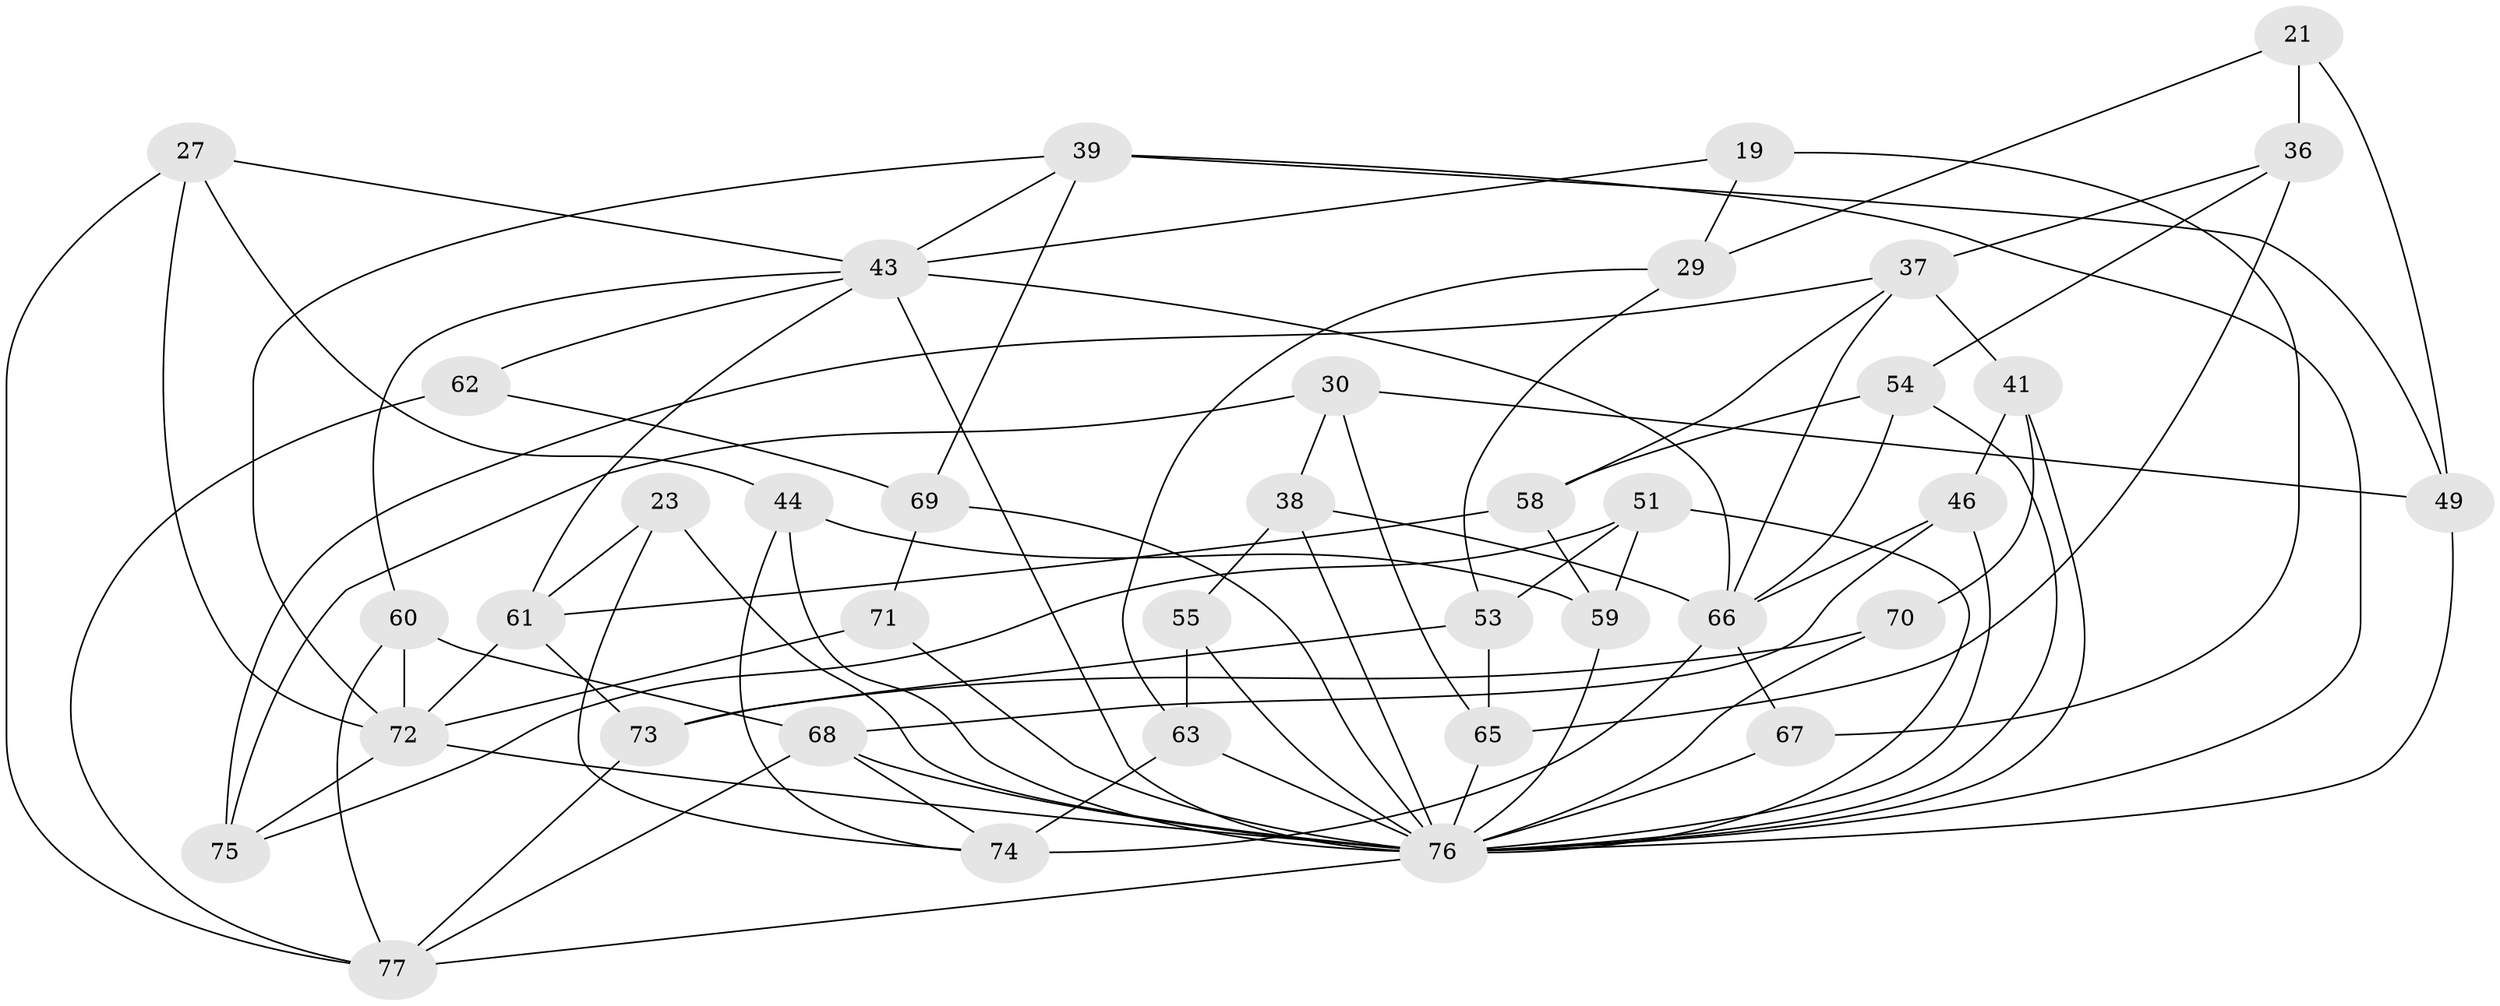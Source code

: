 // original degree distribution, {4: 1.0}
// Generated by graph-tools (version 1.1) at 2025/57/03/09/25 04:57:30]
// undirected, 38 vertices, 89 edges
graph export_dot {
graph [start="1"]
  node [color=gray90,style=filled];
  19;
  21;
  23;
  27;
  29;
  30;
  36 [super="+12"];
  37 [super="+20"];
  38;
  39 [super="+16"];
  41 [super="+5"];
  43 [super="+10+28+34"];
  44;
  46 [super="+6"];
  49;
  51;
  53;
  54;
  55;
  58;
  59;
  60;
  61 [super="+47"];
  62;
  63 [super="+35"];
  65 [super="+57"];
  66 [super="+8+18+40"];
  67 [super="+9"];
  68 [super="+33"];
  69 [super="+2"];
  70;
  71;
  72 [super="+4+7"];
  73 [super="+45"];
  74 [super="+1+52"];
  75;
  76 [super="+26+32+56+50"];
  77 [super="+64"];
  19 -- 67 [weight=2];
  19 -- 29;
  19 -- 43;
  21 -- 36 [weight=2];
  21 -- 29;
  21 -- 49;
  23 -- 74 [weight=2];
  23 -- 61;
  23 -- 76;
  27 -- 44;
  27 -- 77;
  27 -- 72;
  27 -- 43;
  29 -- 63;
  29 -- 53;
  30 -- 38;
  30 -- 75;
  30 -- 49;
  30 -- 65;
  36 -- 37;
  36 -- 65 [weight=2];
  36 -- 54;
  37 -- 58;
  37 -- 41 [weight=2];
  37 -- 66;
  37 -- 75;
  38 -- 55;
  38 -- 66;
  38 -- 76;
  39 -- 72;
  39 -- 69 [weight=2];
  39 -- 43;
  39 -- 49;
  39 -- 76 [weight=3];
  41 -- 70;
  41 -- 46 [weight=2];
  41 -- 76;
  43 -- 60;
  43 -- 66 [weight=2];
  43 -- 61;
  43 -- 62;
  43 -- 76 [weight=2];
  44 -- 59;
  44 -- 74;
  44 -- 76;
  46 -- 66 [weight=2];
  46 -- 76;
  46 -- 68;
  49 -- 76;
  51 -- 53;
  51 -- 59;
  51 -- 75;
  51 -- 76;
  53 -- 73;
  53 -- 65;
  54 -- 58;
  54 -- 66;
  54 -- 76;
  55 -- 63 [weight=2];
  55 -- 76;
  58 -- 59;
  58 -- 61;
  59 -- 76;
  60 -- 68;
  60 -- 77;
  60 -- 72;
  61 -- 72 [weight=2];
  61 -- 73;
  62 -- 69;
  62 -- 77 [weight=2];
  63 -- 74 [weight=2];
  63 -- 76 [weight=3];
  65 -- 76 [weight=2];
  66 -- 74 [weight=2];
  66 -- 67;
  67 -- 76 [weight=3];
  68 -- 74;
  68 -- 76 [weight=2];
  68 -- 77;
  69 -- 71 [weight=2];
  69 -- 76;
  70 -- 73 [weight=2];
  70 -- 76;
  71 -- 72;
  71 -- 76;
  72 -- 75;
  72 -- 76;
  73 -- 77 [weight=2];
  76 -- 77;
}
